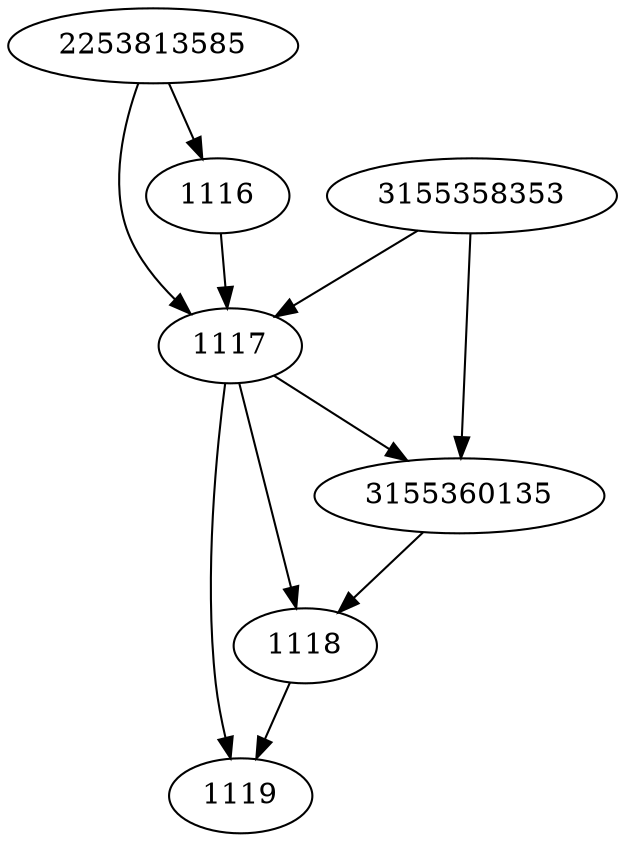 strict digraph  {
3155360135;
2253813585;
3155358353;
1116;
1117;
1118;
1119;
3155360135 -> 1118;
2253813585 -> 1116;
2253813585 -> 1117;
3155358353 -> 3155360135;
3155358353 -> 1117;
1116 -> 1117;
1117 -> 1118;
1117 -> 1119;
1117 -> 3155360135;
1118 -> 1119;
}
